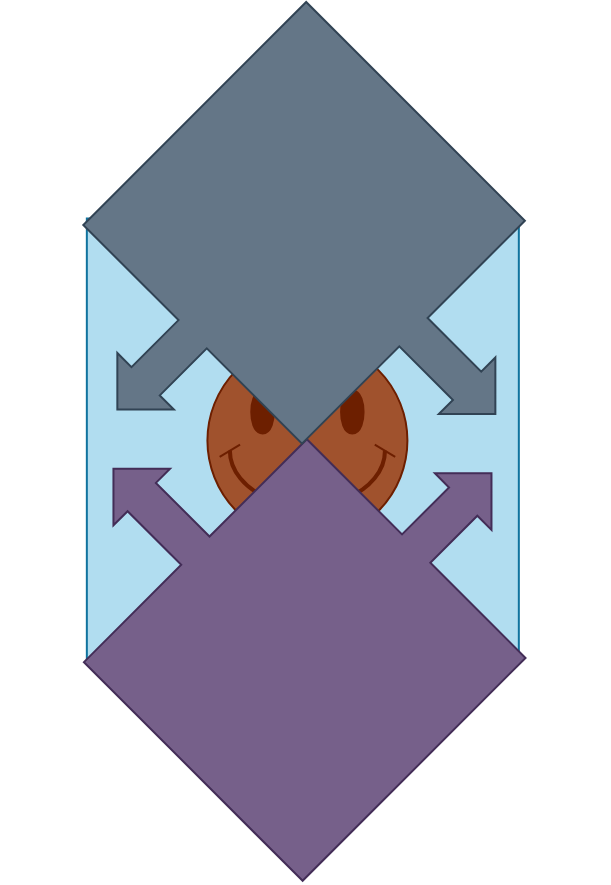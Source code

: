 <mxfile version="24.5.1" type="device">
  <diagram name="Page-1" id="4zJxbQgZF1wR3b6nxz7K">
    <mxGraphModel dx="2509" dy="86" grid="0" gridSize="10" guides="1" tooltips="1" connect="1" arrows="1" fold="1" page="1" pageScale="1" pageWidth="827" pageHeight="1169" math="0" shadow="0">
      <root>
        <mxCell id="0" />
        <mxCell id="1" parent="0" />
        <mxCell id="irEAHoGv2DruOLMViQSn-23" value="" style="group" vertex="1" connectable="0" parent="1">
          <mxGeometry x="262.0" y="1534.005" width="302.41" height="439.41" as="geometry" />
        </mxCell>
        <mxCell id="Wgs9sX5iCPWpXRClivq1-48" value="" style="verticalLabelPosition=bottom;verticalAlign=top;html=1;shape=mxgraph.basic.rect;fillColor2=none;strokeWidth=1;size=20;indent=5;rotation=90;fillColor=#b1ddf0;strokeColor=#10739e;" parent="irEAHoGv2DruOLMViQSn-23" vertex="1">
          <mxGeometry x="39.42" y="111.275" width="222" height="216" as="geometry" />
        </mxCell>
        <mxCell id="Wgs9sX5iCPWpXRClivq1-55" value="" style="verticalLabelPosition=bottom;verticalAlign=top;html=1;shape=mxgraph.basic.smiley;fillColor=#a0522d;fontColor=#ffffff;strokeColor=#6D1F00;" parent="irEAHoGv2DruOLMViQSn-23" vertex="1">
          <mxGeometry x="102.71" y="169.275" width="100" height="100" as="geometry" />
        </mxCell>
        <mxCell id="Wgs9sX5iCPWpXRClivq1-36" value="" style="html=1;shadow=0;dashed=0;align=center;verticalAlign=middle;shape=mxgraph.arrows2.calloutDouble90Arrow;dy1=10;dx1=20;dx2=154.64;dy2=157.62;arrowHead=10;rotation=-135;fillColor=#76608a;strokeColor=#432D57;fontColor=#ffffff;" parent="irEAHoGv2DruOLMViQSn-23" vertex="1">
          <mxGeometry x="43.42" y="184.275" width="212.57" height="210.86" as="geometry" />
        </mxCell>
        <mxCell id="Wgs9sX5iCPWpXRClivq1-46" value="" style="html=1;shadow=0;dashed=0;align=center;verticalAlign=middle;shape=mxgraph.arrows2.calloutDouble90Arrow;dy1=10;dx1=20;dx2=154.64;dy2=157.62;arrowHead=10;rotation=45;fillColor=#647687;strokeColor=#314354;fontColor=#ffffff;" parent="irEAHoGv2DruOLMViQSn-23" vertex="1">
          <mxGeometry x="46.42" y="44.275" width="212.57" height="210.86" as="geometry" />
        </mxCell>
      </root>
    </mxGraphModel>
  </diagram>
</mxfile>
